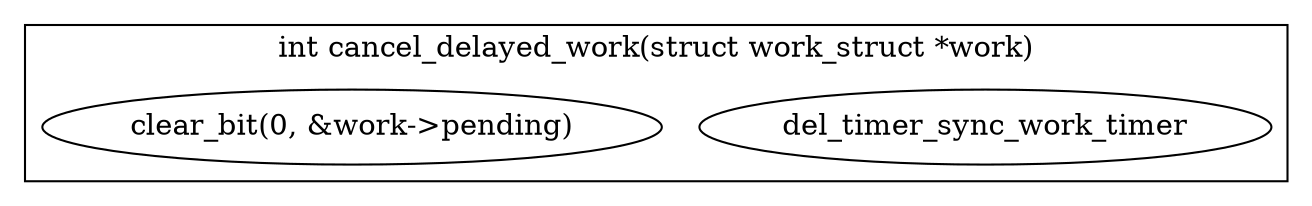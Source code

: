 digraph workqueue_h{
        subgraph cluster_cancel_delayed_work{
                label="int cancel_delayed_work(struct work_struct *work)";

                del_timer_sync_work_timer[label="del_timer_sync_work_timer"];
                clear_bit[label="clear_bit(0, &work->pending)"];
        }
}

